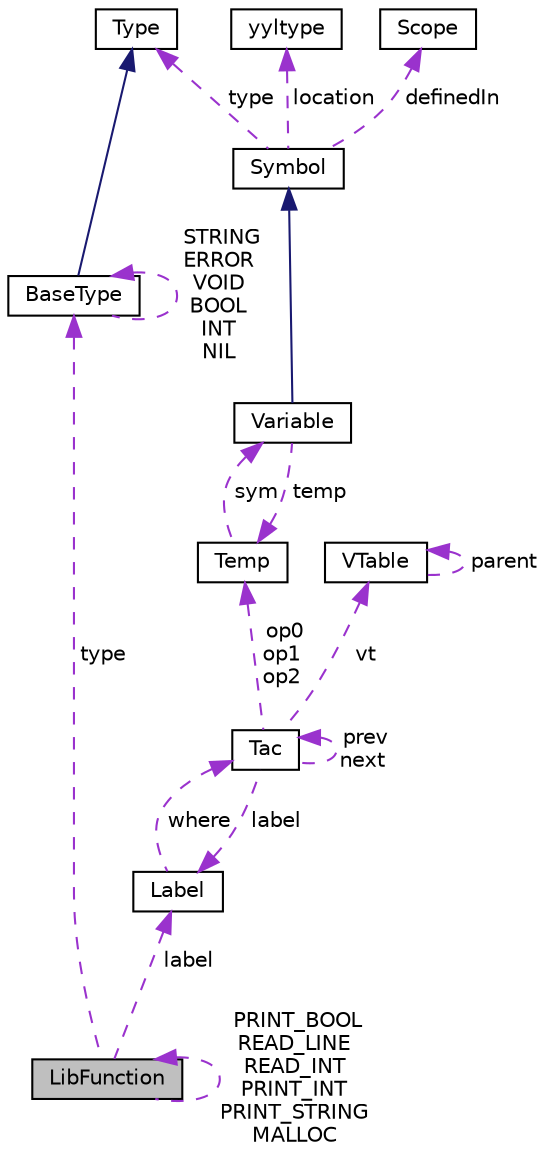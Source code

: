 digraph "LibFunction"
{
 // LATEX_PDF_SIZE
  edge [fontname="Helvetica",fontsize="10",labelfontname="Helvetica",labelfontsize="10"];
  node [fontname="Helvetica",fontsize="10",shape=record];
  Node1 [label="LibFunction",height=0.2,width=0.4,color="black", fillcolor="grey75", style="filled", fontcolor="black",tooltip=" "];
  Node2 -> Node1 [dir="back",color="darkorchid3",fontsize="10",style="dashed",label=" type" ,fontname="Helvetica"];
  Node2 [label="BaseType",height=0.2,width=0.4,color="black", fillcolor="white", style="filled",URL="$classBaseType.html",tooltip=" "];
  Node3 -> Node2 [dir="back",color="midnightblue",fontsize="10",style="solid",fontname="Helvetica"];
  Node3 [label="Type",height=0.2,width=0.4,color="black", fillcolor="white", style="filled",URL="$classType.html",tooltip=" "];
  Node2 -> Node2 [dir="back",color="darkorchid3",fontsize="10",style="dashed",label=" STRING\nERROR\nVOID\nBOOL\nINT\nNIL" ,fontname="Helvetica"];
  Node1 -> Node1 [dir="back",color="darkorchid3",fontsize="10",style="dashed",label=" PRINT_BOOL\nREAD_LINE\nREAD_INT\nPRINT_INT\nPRINT_STRING\nMALLOC" ,fontname="Helvetica"];
  Node4 -> Node1 [dir="back",color="darkorchid3",fontsize="10",style="dashed",label=" label" ,fontname="Helvetica"];
  Node4 [label="Label",height=0.2,width=0.4,color="black", fillcolor="white", style="filled",URL="$classLabel.html",tooltip=" "];
  Node5 -> Node4 [dir="back",color="darkorchid3",fontsize="10",style="dashed",label=" where" ,fontname="Helvetica"];
  Node5 [label="Tac",height=0.2,width=0.4,color="black", fillcolor="white", style="filled",URL="$classTac.html",tooltip=" "];
  Node5 -> Node5 [dir="back",color="darkorchid3",fontsize="10",style="dashed",label=" prev\nnext" ,fontname="Helvetica"];
  Node6 -> Node5 [dir="back",color="darkorchid3",fontsize="10",style="dashed",label=" op0\nop1\nop2" ,fontname="Helvetica"];
  Node6 [label="Temp",height=0.2,width=0.4,color="black", fillcolor="white", style="filled",URL="$classTemp.html",tooltip=" "];
  Node7 -> Node6 [dir="back",color="darkorchid3",fontsize="10",style="dashed",label=" sym" ,fontname="Helvetica"];
  Node7 [label="Variable",height=0.2,width=0.4,color="black", fillcolor="white", style="filled",URL="$classVariable.html",tooltip=" "];
  Node8 -> Node7 [dir="back",color="midnightblue",fontsize="10",style="solid",fontname="Helvetica"];
  Node8 [label="Symbol",height=0.2,width=0.4,color="black", fillcolor="white", style="filled",URL="$classSymbol.html",tooltip=" "];
  Node9 -> Node8 [dir="back",color="darkorchid3",fontsize="10",style="dashed",label=" location" ,fontname="Helvetica"];
  Node9 [label="yyltype",height=0.2,width=0.4,color="black", fillcolor="white", style="filled",URL="$structyyltype.html",tooltip="store location information"];
  Node3 -> Node8 [dir="back",color="darkorchid3",fontsize="10",style="dashed",label=" type" ,fontname="Helvetica"];
  Node10 -> Node8 [dir="back",color="darkorchid3",fontsize="10",style="dashed",label=" definedIn" ,fontname="Helvetica"];
  Node10 [label="Scope",height=0.2,width=0.4,color="black", fillcolor="white", style="filled",URL="$classScope.html",tooltip="scope interface"];
  Node6 -> Node7 [dir="back",color="darkorchid3",fontsize="10",style="dashed",label=" temp" ,fontname="Helvetica"];
  Node11 -> Node5 [dir="back",color="darkorchid3",fontsize="10",style="dashed",label=" vt" ,fontname="Helvetica"];
  Node11 [label="VTable",height=0.2,width=0.4,color="black", fillcolor="white", style="filled",URL="$classVTable.html",tooltip=" "];
  Node11 -> Node11 [dir="back",color="darkorchid3",fontsize="10",style="dashed",label=" parent" ,fontname="Helvetica"];
  Node4 -> Node5 [dir="back",color="darkorchid3",fontsize="10",style="dashed",label=" label" ,fontname="Helvetica"];
}
